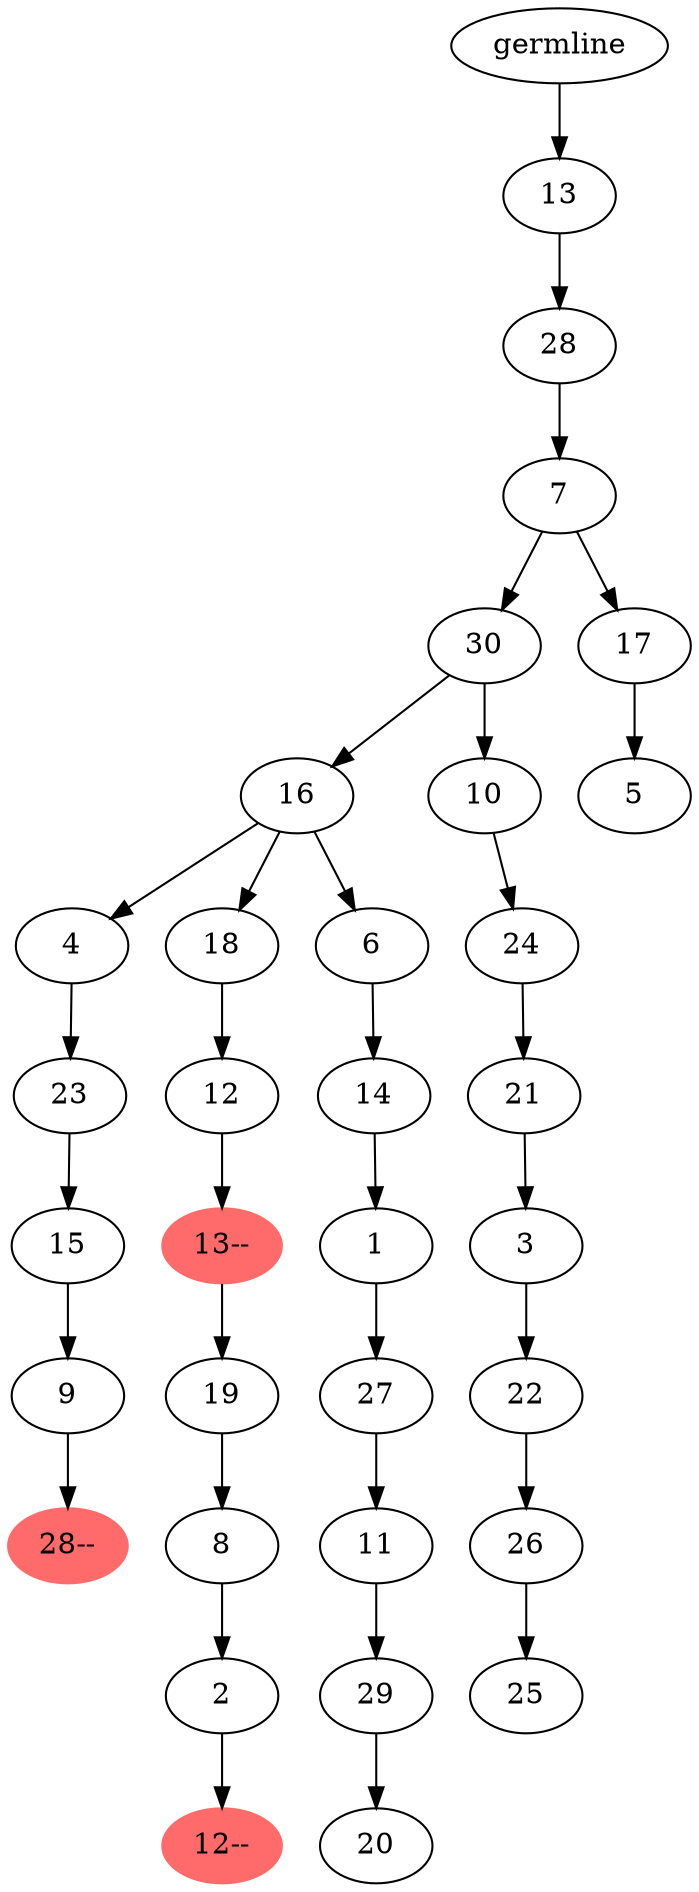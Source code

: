 digraph phylogeny {
	"34" [label="germline"];
	"34" -> "33";
	"33" [label="13"];
	"33" -> "32";
	"32" [label="28"];
	"32" -> "31";
	"31" [label="7"];
	"31" -> "28";
	"28" [label="30"];
	"28" -> "27";
	"27" [label="16"];
	"27" -> "19";
	"19" [label="4"];
	"19" -> "18";
	"18" [label="23"];
	"18" -> "17";
	"17" [label="15"];
	"17" -> "16";
	"16" [label="9"];
	"16" -> "15";
	"15" [color=indianred1, style=filled, label="28--"];
	"27" -> "26";
	"26" [label="18"];
	"26" -> "25";
	"25" [label="12"];
	"25" -> "24";
	"24" [color=indianred1, style=filled, label="13--"];
	"24" -> "23";
	"23" [label="19"];
	"23" -> "22";
	"22" [label="8"];
	"22" -> "21";
	"21" [label="2"];
	"21" -> "20";
	"20" [color=indianred1, style=filled, label="12--"];
	"27" -> "7";
	"7" [label="6"];
	"7" -> "6";
	"6" [label="14"];
	"6" -> "5";
	"5" [label="1"];
	"5" -> "4";
	"4" [label="27"];
	"4" -> "3";
	"3" [label="11"];
	"3" -> "2";
	"2" [label="29"];
	"2" -> "1";
	"1" [label="20"];
	"28" -> "14";
	"14" [label="10"];
	"14" -> "13";
	"13" [label="24"];
	"13" -> "12";
	"12" [label="21"];
	"12" -> "11";
	"11" [label="3"];
	"11" -> "10";
	"10" [label="22"];
	"10" -> "9";
	"9" [label="26"];
	"9" -> "8";
	"8" [label="25"];
	"31" -> "30";
	"30" [label="17"];
	"30" -> "29";
	"29" [label="5"];
}
